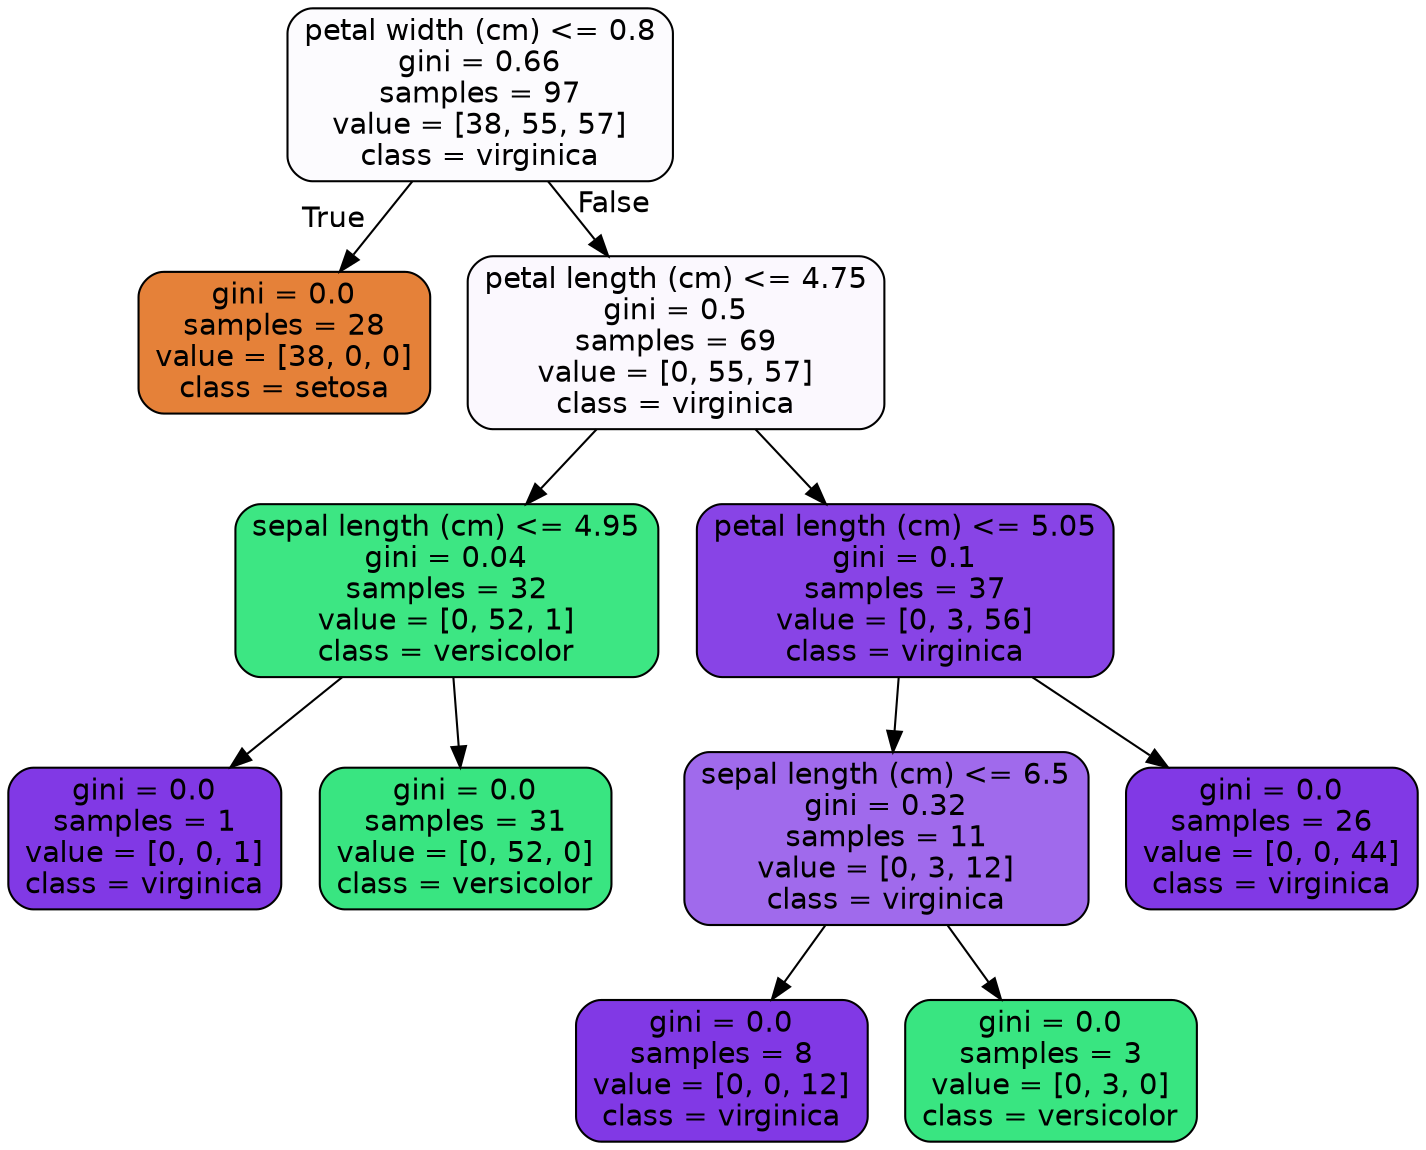 digraph Tree {
node [shape=box, style="filled, rounded", color="black", fontname=helvetica] ;
edge [fontname=helvetica] ;
0 [label="petal width (cm) <= 0.8\ngini = 0.66\nsamples = 97\nvalue = [38, 55, 57]\nclass = virginica", fillcolor="#fcfbfe"] ;
1 [label="gini = 0.0\nsamples = 28\nvalue = [38, 0, 0]\nclass = setosa", fillcolor="#e58139"] ;
0 -> 1 [labeldistance=2.5, labelangle=45, headlabel="True"] ;
2 [label="petal length (cm) <= 4.75\ngini = 0.5\nsamples = 69\nvalue = [0, 55, 57]\nclass = virginica", fillcolor="#fbf8fe"] ;
0 -> 2 [labeldistance=2.5, labelangle=-45, headlabel="False"] ;
3 [label="sepal length (cm) <= 4.95\ngini = 0.04\nsamples = 32\nvalue = [0, 52, 1]\nclass = versicolor", fillcolor="#3de683"] ;
2 -> 3 ;
4 [label="gini = 0.0\nsamples = 1\nvalue = [0, 0, 1]\nclass = virginica", fillcolor="#8139e5"] ;
3 -> 4 ;
5 [label="gini = 0.0\nsamples = 31\nvalue = [0, 52, 0]\nclass = versicolor", fillcolor="#39e581"] ;
3 -> 5 ;
6 [label="petal length (cm) <= 5.05\ngini = 0.1\nsamples = 37\nvalue = [0, 3, 56]\nclass = virginica", fillcolor="#8844e6"] ;
2 -> 6 ;
7 [label="sepal length (cm) <= 6.5\ngini = 0.32\nsamples = 11\nvalue = [0, 3, 12]\nclass = virginica", fillcolor="#a06aec"] ;
6 -> 7 ;
8 [label="gini = 0.0\nsamples = 8\nvalue = [0, 0, 12]\nclass = virginica", fillcolor="#8139e5"] ;
7 -> 8 ;
9 [label="gini = 0.0\nsamples = 3\nvalue = [0, 3, 0]\nclass = versicolor", fillcolor="#39e581"] ;
7 -> 9 ;
10 [label="gini = 0.0\nsamples = 26\nvalue = [0, 0, 44]\nclass = virginica", fillcolor="#8139e5"] ;
6 -> 10 ;
}